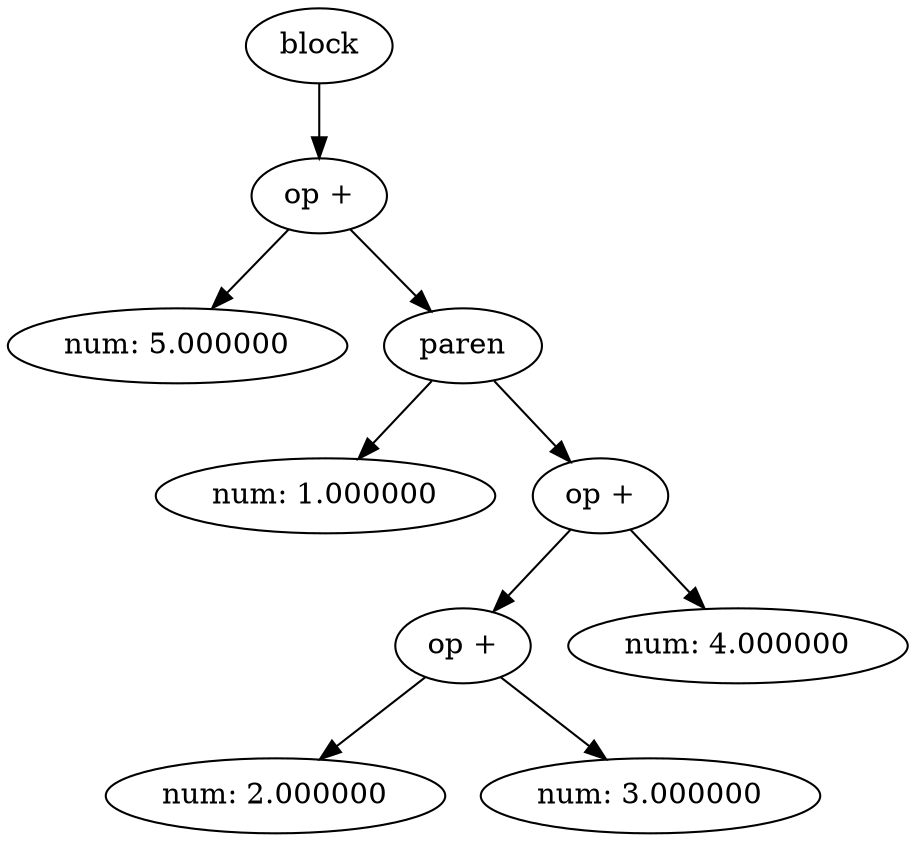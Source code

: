 digraph G {
0[label="block"];
1[label="num: 5.000000"];
2[label="op +"];
3[label="paren"];
4[label="num: 1.000000"];
5[label="op +"];
6[label="num: 2.000000"];
7[label="num: 3.000000"];
8[label="op +"];
9[label="num: 4.000000"];
0->2 ;
2->1 ;
2->3 ;
3->4 ;
3->8 ;
5->6 ;
5->7 ;
8->5 ;
8->9 ;
}
